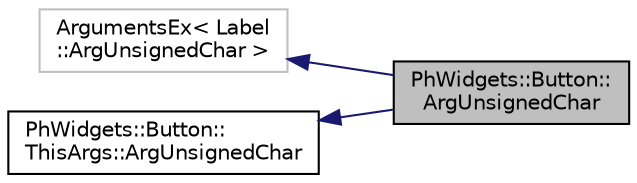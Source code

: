 digraph "PhWidgets::Button::ArgUnsignedChar"
{
  edge [fontname="Helvetica",fontsize="10",labelfontname="Helvetica",labelfontsize="10"];
  node [fontname="Helvetica",fontsize="10",shape=record];
  rankdir="LR";
  Node6 [label="PhWidgets::Button::\lArgUnsignedChar",height=0.2,width=0.4,color="black", fillcolor="grey75", style="filled", fontcolor="black"];
  Node7 -> Node6 [dir="back",color="midnightblue",fontsize="10",style="solid",fontname="Helvetica"];
  Node7 [label="ArgumentsEx\< Label\l::ArgUnsignedChar \>",height=0.2,width=0.4,color="grey75", fillcolor="white", style="filled"];
  Node8 -> Node6 [dir="back",color="midnightblue",fontsize="10",style="solid",fontname="Helvetica"];
  Node8 [label="PhWidgets::Button::\lThisArgs::ArgUnsignedChar",height=0.2,width=0.4,color="black", fillcolor="white", style="filled",URL="$struct_ph_widgets_1_1_button_1_1_this_args_1_1_arg_unsigned_char.html"];
}
